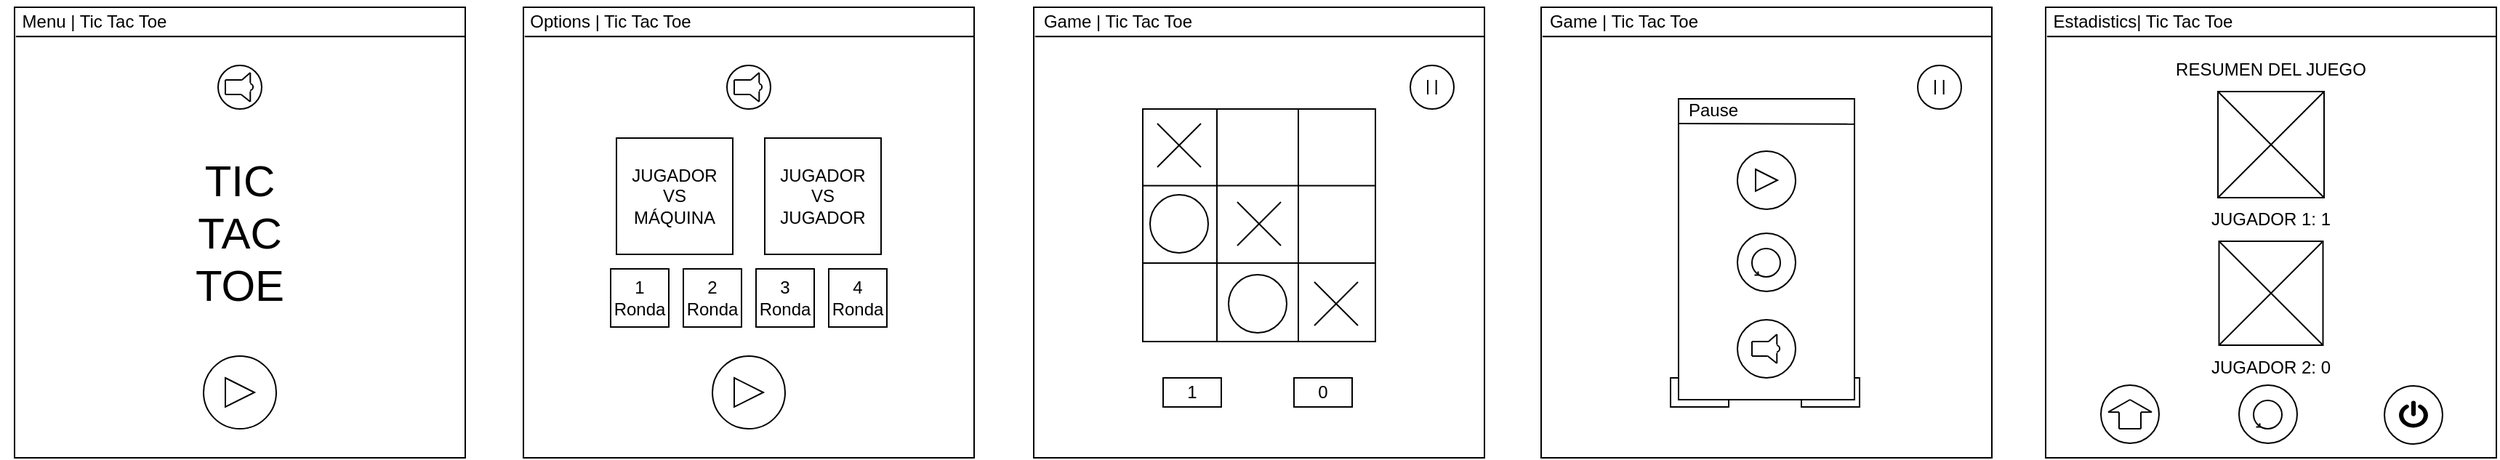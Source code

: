 <mxfile version="21.3.0" type="github">
  <diagram name="Page-1" id="p2y-8rMxKkZ-Jx49MLJK">
    <mxGraphModel dx="3585" dy="2005" grid="1" gridSize="10" guides="1" tooltips="1" connect="1" arrows="1" fold="1" page="1" pageScale="1" pageWidth="1100" pageHeight="850" math="0" shadow="0">
      <root>
        <mxCell id="0" />
        <mxCell id="1" parent="0" />
        <mxCell id="Co5YSO7kjZVxN_TYUV-m-1" value="" style="whiteSpace=wrap;html=1;aspect=fixed;" vertex="1" parent="1">
          <mxGeometry x="248" y="280" width="310" height="310" as="geometry" />
        </mxCell>
        <mxCell id="Co5YSO7kjZVxN_TYUV-m-2" value="TIC&lt;br style=&quot;font-size: 30px;&quot;&gt;TAC&lt;br style=&quot;font-size: 30px;&quot;&gt;TOE" style="text;html=1;strokeColor=none;fillColor=none;align=center;verticalAlign=middle;whiteSpace=wrap;rounded=0;fontSize=30;" vertex="1" parent="1">
          <mxGeometry x="373" y="420" width="60" height="30" as="geometry" />
        </mxCell>
        <mxCell id="Co5YSO7kjZVxN_TYUV-m-3" value="" style="endArrow=none;html=1;rounded=0;exitX=0.003;exitY=0.065;exitDx=0;exitDy=0;exitPerimeter=0;entryX=1;entryY=0.065;entryDx=0;entryDy=0;entryPerimeter=0;" edge="1" parent="1" source="Co5YSO7kjZVxN_TYUV-m-1" target="Co5YSO7kjZVxN_TYUV-m-1">
          <mxGeometry width="50" height="50" relative="1" as="geometry">
            <mxPoint x="488" y="560" as="sourcePoint" />
            <mxPoint x="538" y="510" as="targetPoint" />
          </mxGeometry>
        </mxCell>
        <mxCell id="Co5YSO7kjZVxN_TYUV-m-4" value="Menu | Tic Tac Toe" style="text;html=1;strokeColor=none;fillColor=none;align=center;verticalAlign=middle;whiteSpace=wrap;rounded=0;" vertex="1" parent="1">
          <mxGeometry x="238" y="275" width="130" height="30" as="geometry" />
        </mxCell>
        <mxCell id="Co5YSO7kjZVxN_TYUV-m-5" value="" style="ellipse;whiteSpace=wrap;html=1;aspect=fixed;" vertex="1" parent="1">
          <mxGeometry x="378" y="520" width="50" height="50" as="geometry" />
        </mxCell>
        <mxCell id="Co5YSO7kjZVxN_TYUV-m-6" value="" style="ellipse;whiteSpace=wrap;html=1;aspect=fixed;" vertex="1" parent="1">
          <mxGeometry x="388" y="320" width="30" height="30" as="geometry" />
        </mxCell>
        <mxCell id="Co5YSO7kjZVxN_TYUV-m-7" value="" style="whiteSpace=wrap;html=1;aspect=fixed;" vertex="1" parent="1">
          <mxGeometry x="598" y="280" width="310" height="310" as="geometry" />
        </mxCell>
        <mxCell id="Co5YSO7kjZVxN_TYUV-m-8" value="" style="endArrow=none;html=1;rounded=0;exitX=0.003;exitY=0.065;exitDx=0;exitDy=0;exitPerimeter=0;entryX=1;entryY=0.065;entryDx=0;entryDy=0;entryPerimeter=0;" edge="1" parent="1" source="Co5YSO7kjZVxN_TYUV-m-7" target="Co5YSO7kjZVxN_TYUV-m-7">
          <mxGeometry width="50" height="50" relative="1" as="geometry">
            <mxPoint x="838" y="560" as="sourcePoint" />
            <mxPoint x="888" y="510" as="targetPoint" />
          </mxGeometry>
        </mxCell>
        <mxCell id="Co5YSO7kjZVxN_TYUV-m-9" value="Options | Tic Tac Toe" style="text;html=1;strokeColor=none;fillColor=none;align=center;verticalAlign=middle;whiteSpace=wrap;rounded=0;" vertex="1" parent="1">
          <mxGeometry x="593" y="275" width="130" height="30" as="geometry" />
        </mxCell>
        <mxCell id="Co5YSO7kjZVxN_TYUV-m-10" value="" style="ellipse;whiteSpace=wrap;html=1;aspect=fixed;" vertex="1" parent="1">
          <mxGeometry x="738" y="320" width="30" height="30" as="geometry" />
        </mxCell>
        <mxCell id="Co5YSO7kjZVxN_TYUV-m-11" value="JUGADOR &lt;br&gt;VS &lt;br&gt;MÁQUINA" style="whiteSpace=wrap;html=1;aspect=fixed;" vertex="1" parent="1">
          <mxGeometry x="662" y="370" width="80" height="80" as="geometry" />
        </mxCell>
        <mxCell id="Co5YSO7kjZVxN_TYUV-m-12" value="JUGADOR &lt;br&gt;VS &lt;br&gt;JUGADOR" style="whiteSpace=wrap;html=1;aspect=fixed;" vertex="1" parent="1">
          <mxGeometry x="764" y="370" width="80" height="80" as="geometry" />
        </mxCell>
        <mxCell id="Co5YSO7kjZVxN_TYUV-m-13" value="1&lt;br&gt;Ronda" style="whiteSpace=wrap;html=1;aspect=fixed;" vertex="1" parent="1">
          <mxGeometry x="658" y="460" width="40" height="40" as="geometry" />
        </mxCell>
        <mxCell id="Co5YSO7kjZVxN_TYUV-m-14" value="2&lt;br&gt;Ronda" style="whiteSpace=wrap;html=1;aspect=fixed;" vertex="1" parent="1">
          <mxGeometry x="708" y="460" width="40" height="40" as="geometry" />
        </mxCell>
        <mxCell id="Co5YSO7kjZVxN_TYUV-m-15" value="3 Ronda" style="whiteSpace=wrap;html=1;aspect=fixed;" vertex="1" parent="1">
          <mxGeometry x="758" y="460" width="40" height="40" as="geometry" />
        </mxCell>
        <mxCell id="Co5YSO7kjZVxN_TYUV-m-16" value="4&lt;br&gt;Ronda" style="whiteSpace=wrap;html=1;aspect=fixed;" vertex="1" parent="1">
          <mxGeometry x="808" y="460" width="40" height="40" as="geometry" />
        </mxCell>
        <mxCell id="Co5YSO7kjZVxN_TYUV-m-17" value="" style="whiteSpace=wrap;html=1;aspect=fixed;" vertex="1" parent="1">
          <mxGeometry x="949" y="280" width="310" height="310" as="geometry" />
        </mxCell>
        <mxCell id="Co5YSO7kjZVxN_TYUV-m-18" value="" style="endArrow=none;html=1;rounded=0;exitX=0.003;exitY=0.065;exitDx=0;exitDy=0;exitPerimeter=0;entryX=1;entryY=0.065;entryDx=0;entryDy=0;entryPerimeter=0;" edge="1" parent="1" source="Co5YSO7kjZVxN_TYUV-m-17" target="Co5YSO7kjZVxN_TYUV-m-17">
          <mxGeometry width="50" height="50" relative="1" as="geometry">
            <mxPoint x="1189" y="560" as="sourcePoint" />
            <mxPoint x="1239" y="510" as="targetPoint" />
          </mxGeometry>
        </mxCell>
        <mxCell id="Co5YSO7kjZVxN_TYUV-m-19" value="Game | Tic Tac Toe" style="text;html=1;strokeColor=none;fillColor=none;align=center;verticalAlign=middle;whiteSpace=wrap;rounded=0;" vertex="1" parent="1">
          <mxGeometry x="942" y="275" width="130" height="30" as="geometry" />
        </mxCell>
        <mxCell id="Co5YSO7kjZVxN_TYUV-m-20" value="" style="ellipse;whiteSpace=wrap;html=1;aspect=fixed;" vertex="1" parent="1">
          <mxGeometry x="1208" y="320" width="30" height="30" as="geometry" />
        </mxCell>
        <mxCell id="Co5YSO7kjZVxN_TYUV-m-21" value="" style="whiteSpace=wrap;html=1;aspect=fixed;" vertex="1" parent="1">
          <mxGeometry x="1024" y="350" width="160" height="160" as="geometry" />
        </mxCell>
        <mxCell id="Co5YSO7kjZVxN_TYUV-m-22" value="1" style="rounded=0;whiteSpace=wrap;html=1;" vertex="1" parent="1">
          <mxGeometry x="1038" y="535" width="40" height="20" as="geometry" />
        </mxCell>
        <mxCell id="Co5YSO7kjZVxN_TYUV-m-23" value="0" style="rounded=0;whiteSpace=wrap;html=1;" vertex="1" parent="1">
          <mxGeometry x="1128" y="535" width="40" height="20" as="geometry" />
        </mxCell>
        <mxCell id="Co5YSO7kjZVxN_TYUV-m-24" value="" style="endArrow=none;html=1;rounded=0;" edge="1" parent="1">
          <mxGeometry width="50" height="50" relative="1" as="geometry">
            <mxPoint x="1075" y="510" as="sourcePoint" />
            <mxPoint x="1075" y="350" as="targetPoint" />
          </mxGeometry>
        </mxCell>
        <mxCell id="Co5YSO7kjZVxN_TYUV-m-25" value="" style="endArrow=none;html=1;rounded=0;" edge="1" parent="1">
          <mxGeometry width="50" height="50" relative="1" as="geometry">
            <mxPoint x="1131" y="510" as="sourcePoint" />
            <mxPoint x="1131" y="350" as="targetPoint" />
          </mxGeometry>
        </mxCell>
        <mxCell id="Co5YSO7kjZVxN_TYUV-m-26" value="" style="endArrow=none;html=1;rounded=0;" edge="1" parent="1">
          <mxGeometry width="50" height="50" relative="1" as="geometry">
            <mxPoint x="1024" y="402.71" as="sourcePoint" />
            <mxPoint x="1184" y="402.71" as="targetPoint" />
          </mxGeometry>
        </mxCell>
        <mxCell id="Co5YSO7kjZVxN_TYUV-m-27" value="" style="endArrow=none;html=1;rounded=0;" edge="1" parent="1">
          <mxGeometry width="50" height="50" relative="1" as="geometry">
            <mxPoint x="1024" y="456" as="sourcePoint" />
            <mxPoint x="1184" y="456" as="targetPoint" />
          </mxGeometry>
        </mxCell>
        <mxCell id="Co5YSO7kjZVxN_TYUV-m-28" value="" style="triangle;whiteSpace=wrap;html=1;" vertex="1" parent="1">
          <mxGeometry x="393" y="535" width="20" height="20" as="geometry" />
        </mxCell>
        <mxCell id="Co5YSO7kjZVxN_TYUV-m-29" value="" style="ellipse;whiteSpace=wrap;html=1;aspect=fixed;" vertex="1" parent="1">
          <mxGeometry x="728" y="520" width="50" height="50" as="geometry" />
        </mxCell>
        <mxCell id="Co5YSO7kjZVxN_TYUV-m-30" value="" style="triangle;whiteSpace=wrap;html=1;" vertex="1" parent="1">
          <mxGeometry x="743" y="535" width="20" height="20" as="geometry" />
        </mxCell>
        <mxCell id="Co5YSO7kjZVxN_TYUV-m-31" value="" style="endArrow=none;html=1;rounded=0;" edge="1" parent="1">
          <mxGeometry width="50" height="50" relative="1" as="geometry">
            <mxPoint x="1220" y="340" as="sourcePoint" />
            <mxPoint x="1220" y="330" as="targetPoint" />
          </mxGeometry>
        </mxCell>
        <mxCell id="Co5YSO7kjZVxN_TYUV-m-32" value="" style="endArrow=none;html=1;rounded=0;" edge="1" parent="1">
          <mxGeometry width="50" height="50" relative="1" as="geometry">
            <mxPoint x="1225.83" y="340" as="sourcePoint" />
            <mxPoint x="1225.83" y="330" as="targetPoint" />
          </mxGeometry>
        </mxCell>
        <mxCell id="Co5YSO7kjZVxN_TYUV-m-33" value="" style="ellipse;whiteSpace=wrap;html=1;aspect=fixed;" vertex="1" parent="1">
          <mxGeometry x="1083" y="464" width="40" height="40" as="geometry" />
        </mxCell>
        <mxCell id="Co5YSO7kjZVxN_TYUV-m-34" value="" style="ellipse;whiteSpace=wrap;html=1;aspect=fixed;" vertex="1" parent="1">
          <mxGeometry x="1029" y="409" width="40" height="40" as="geometry" />
        </mxCell>
        <mxCell id="Co5YSO7kjZVxN_TYUV-m-35" value="" style="endArrow=none;html=1;rounded=0;" edge="1" parent="1">
          <mxGeometry width="50" height="50" relative="1" as="geometry">
            <mxPoint x="1089" y="444" as="sourcePoint" />
            <mxPoint x="1119" y="414" as="targetPoint" />
          </mxGeometry>
        </mxCell>
        <mxCell id="Co5YSO7kjZVxN_TYUV-m-36" value="" style="endArrow=none;html=1;rounded=0;" edge="1" parent="1">
          <mxGeometry width="50" height="50" relative="1" as="geometry">
            <mxPoint x="1119" y="444" as="sourcePoint" />
            <mxPoint x="1089" y="414" as="targetPoint" />
          </mxGeometry>
        </mxCell>
        <mxCell id="Co5YSO7kjZVxN_TYUV-m-37" value="" style="endArrow=none;html=1;rounded=0;" edge="1" parent="1">
          <mxGeometry width="50" height="50" relative="1" as="geometry">
            <mxPoint x="1034" y="390" as="sourcePoint" />
            <mxPoint x="1064" y="360" as="targetPoint" />
          </mxGeometry>
        </mxCell>
        <mxCell id="Co5YSO7kjZVxN_TYUV-m-38" value="" style="endArrow=none;html=1;rounded=0;" edge="1" parent="1">
          <mxGeometry width="50" height="50" relative="1" as="geometry">
            <mxPoint x="1064" y="390" as="sourcePoint" />
            <mxPoint x="1034" y="360" as="targetPoint" />
          </mxGeometry>
        </mxCell>
        <mxCell id="Co5YSO7kjZVxN_TYUV-m-39" value="" style="endArrow=none;html=1;rounded=0;" edge="1" parent="1">
          <mxGeometry width="50" height="50" relative="1" as="geometry">
            <mxPoint x="1142" y="499" as="sourcePoint" />
            <mxPoint x="1172" y="469" as="targetPoint" />
          </mxGeometry>
        </mxCell>
        <mxCell id="Co5YSO7kjZVxN_TYUV-m-40" value="" style="endArrow=none;html=1;rounded=0;" edge="1" parent="1">
          <mxGeometry width="50" height="50" relative="1" as="geometry">
            <mxPoint x="1172" y="499" as="sourcePoint" />
            <mxPoint x="1142" y="469" as="targetPoint" />
          </mxGeometry>
        </mxCell>
        <mxCell id="Co5YSO7kjZVxN_TYUV-m-41" value="" style="whiteSpace=wrap;html=1;aspect=fixed;" vertex="1" parent="1">
          <mxGeometry x="1298" y="280" width="310" height="310" as="geometry" />
        </mxCell>
        <mxCell id="Co5YSO7kjZVxN_TYUV-m-42" value="" style="endArrow=none;html=1;rounded=0;exitX=0.003;exitY=0.065;exitDx=0;exitDy=0;exitPerimeter=0;entryX=1;entryY=0.065;entryDx=0;entryDy=0;entryPerimeter=0;" edge="1" parent="1" source="Co5YSO7kjZVxN_TYUV-m-41" target="Co5YSO7kjZVxN_TYUV-m-41">
          <mxGeometry width="50" height="50" relative="1" as="geometry">
            <mxPoint x="1538" y="560" as="sourcePoint" />
            <mxPoint x="1588" y="510" as="targetPoint" />
          </mxGeometry>
        </mxCell>
        <mxCell id="Co5YSO7kjZVxN_TYUV-m-43" value="" style="ellipse;whiteSpace=wrap;html=1;aspect=fixed;" vertex="1" parent="1">
          <mxGeometry x="1557" y="320" width="30" height="30" as="geometry" />
        </mxCell>
        <mxCell id="Co5YSO7kjZVxN_TYUV-m-44" value="1" style="rounded=0;whiteSpace=wrap;html=1;" vertex="1" parent="1">
          <mxGeometry x="1387" y="535" width="40" height="20" as="geometry" />
        </mxCell>
        <mxCell id="Co5YSO7kjZVxN_TYUV-m-45" value="0" style="rounded=0;whiteSpace=wrap;html=1;" vertex="1" parent="1">
          <mxGeometry x="1477" y="535" width="40" height="20" as="geometry" />
        </mxCell>
        <mxCell id="Co5YSO7kjZVxN_TYUV-m-46" value="" style="endArrow=none;html=1;rounded=0;" edge="1" parent="1">
          <mxGeometry width="50" height="50" relative="1" as="geometry">
            <mxPoint x="1569" y="340" as="sourcePoint" />
            <mxPoint x="1569" y="330" as="targetPoint" />
          </mxGeometry>
        </mxCell>
        <mxCell id="Co5YSO7kjZVxN_TYUV-m-47" value="" style="endArrow=none;html=1;rounded=0;" edge="1" parent="1">
          <mxGeometry width="50" height="50" relative="1" as="geometry">
            <mxPoint x="1574.83" y="340" as="sourcePoint" />
            <mxPoint x="1574.83" y="330" as="targetPoint" />
          </mxGeometry>
        </mxCell>
        <mxCell id="Co5YSO7kjZVxN_TYUV-m-48" value="" style="whiteSpace=wrap;html=1;" vertex="1" parent="1">
          <mxGeometry x="1392.5" y="343" width="121" height="207" as="geometry" />
        </mxCell>
        <mxCell id="Co5YSO7kjZVxN_TYUV-m-49" value="" style="endArrow=none;html=1;rounded=0;entryX=0.997;entryY=0.084;entryDx=0;entryDy=0;entryPerimeter=0;" edge="1" parent="1" target="Co5YSO7kjZVxN_TYUV-m-48">
          <mxGeometry width="50" height="50" relative="1" as="geometry">
            <mxPoint x="1392.5" y="360" as="sourcePoint" />
            <mxPoint x="1508" y="360" as="targetPoint" />
          </mxGeometry>
        </mxCell>
        <mxCell id="Co5YSO7kjZVxN_TYUV-m-50" value="" style="ellipse;whiteSpace=wrap;html=1;aspect=fixed;" vertex="1" parent="1">
          <mxGeometry x="1433" y="379" width="40" height="40" as="geometry" />
        </mxCell>
        <mxCell id="Co5YSO7kjZVxN_TYUV-m-51" value="" style="triangle;whiteSpace=wrap;html=1;" vertex="1" parent="1">
          <mxGeometry x="1445.5" y="391.5" width="15" height="15" as="geometry" />
        </mxCell>
        <mxCell id="Co5YSO7kjZVxN_TYUV-m-52" value="" style="ellipse;whiteSpace=wrap;html=1;aspect=fixed;" vertex="1" parent="1">
          <mxGeometry x="1433" y="435.5" width="40" height="40" as="geometry" />
        </mxCell>
        <mxCell id="Co5YSO7kjZVxN_TYUV-m-53" value="" style="ellipse;whiteSpace=wrap;html=1;aspect=fixed;" vertex="1" parent="1">
          <mxGeometry x="1433" y="495" width="40" height="40" as="geometry" />
        </mxCell>
        <mxCell id="Co5YSO7kjZVxN_TYUV-m-54" value="" style="group" vertex="1" connectable="0" parent="1">
          <mxGeometry x="1443" y="446" width="20" height="20" as="geometry" />
        </mxCell>
        <mxCell id="Co5YSO7kjZVxN_TYUV-m-55" value="" style="ellipse;whiteSpace=wrap;html=1;aspect=fixed;fillColor=none;movable=1;resizable=1;rotatable=1;deletable=1;editable=1;locked=0;connectable=1;" vertex="1" parent="Co5YSO7kjZVxN_TYUV-m-54">
          <mxGeometry width="19.512" height="19.512" as="geometry" />
        </mxCell>
        <mxCell id="Co5YSO7kjZVxN_TYUV-m-56" value="" style="endArrow=none;html=1;rounded=0;movable=1;resizable=1;rotatable=1;deletable=1;editable=1;locked=0;connectable=1;" edge="1" parent="Co5YSO7kjZVxN_TYUV-m-54">
          <mxGeometry width="50" height="50" relative="1" as="geometry">
            <mxPoint x="1.75" y="18.25" as="sourcePoint" />
            <mxPoint x="4.25" y="15.75" as="targetPoint" />
            <Array as="points">
              <mxPoint x="4.25" y="18.25" />
            </Array>
          </mxGeometry>
        </mxCell>
        <mxCell id="Co5YSO7kjZVxN_TYUV-m-57" value="" style="whiteSpace=wrap;html=1;aspect=fixed;" vertex="1" parent="1">
          <mxGeometry x="1645" y="280" width="310" height="310" as="geometry" />
        </mxCell>
        <mxCell id="Co5YSO7kjZVxN_TYUV-m-58" value="" style="endArrow=none;html=1;rounded=0;exitX=0.003;exitY=0.065;exitDx=0;exitDy=0;exitPerimeter=0;entryX=1;entryY=0.065;entryDx=0;entryDy=0;entryPerimeter=0;" edge="1" parent="1" source="Co5YSO7kjZVxN_TYUV-m-57" target="Co5YSO7kjZVxN_TYUV-m-57">
          <mxGeometry width="50" height="50" relative="1" as="geometry">
            <mxPoint x="1885" y="560" as="sourcePoint" />
            <mxPoint x="1935" y="510" as="targetPoint" />
          </mxGeometry>
        </mxCell>
        <mxCell id="Co5YSO7kjZVxN_TYUV-m-59" value="Estadistics| Tic Tac Toe" style="text;html=1;strokeColor=none;fillColor=none;align=center;verticalAlign=middle;whiteSpace=wrap;rounded=0;" vertex="1" parent="1">
          <mxGeometry x="1647" y="275" width="130" height="30" as="geometry" />
        </mxCell>
        <mxCell id="Co5YSO7kjZVxN_TYUV-m-60" value="RESUMEN DEL JUEGO" style="text;html=1;strokeColor=none;fillColor=none;align=center;verticalAlign=middle;whiteSpace=wrap;rounded=0;" vertex="1" parent="1">
          <mxGeometry x="1731" y="308" width="138" height="30" as="geometry" />
        </mxCell>
        <mxCell id="Co5YSO7kjZVxN_TYUV-m-61" value="" style="whiteSpace=wrap;html=1;aspect=fixed;" vertex="1" parent="1">
          <mxGeometry x="1763.5" y="338" width="73" height="73" as="geometry" />
        </mxCell>
        <mxCell id="Co5YSO7kjZVxN_TYUV-m-62" value="JUGADOR 1: 1" style="text;html=1;strokeColor=none;fillColor=none;align=center;verticalAlign=middle;whiteSpace=wrap;rounded=0;" vertex="1" parent="1">
          <mxGeometry x="1745" y="411" width="110" height="30" as="geometry" />
        </mxCell>
        <mxCell id="Co5YSO7kjZVxN_TYUV-m-63" value="JUGADOR 2: 0" style="text;html=1;strokeColor=none;fillColor=none;align=center;verticalAlign=middle;whiteSpace=wrap;rounded=0;" vertex="1" parent="1">
          <mxGeometry x="1745" y="512.5" width="110" height="30" as="geometry" />
        </mxCell>
        <mxCell id="Co5YSO7kjZVxN_TYUV-m-64" value="" style="ellipse;whiteSpace=wrap;html=1;aspect=fixed;" vertex="1" parent="1">
          <mxGeometry x="1683" y="540" width="40" height="40" as="geometry" />
        </mxCell>
        <mxCell id="Co5YSO7kjZVxN_TYUV-m-65" value="" style="ellipse;whiteSpace=wrap;html=1;aspect=fixed;" vertex="1" parent="1">
          <mxGeometry x="1778" y="540" width="40" height="40" as="geometry" />
        </mxCell>
        <mxCell id="Co5YSO7kjZVxN_TYUV-m-66" value="" style="group" vertex="1" connectable="0" parent="1">
          <mxGeometry x="1788" y="550.5" width="20" height="20" as="geometry" />
        </mxCell>
        <mxCell id="Co5YSO7kjZVxN_TYUV-m-67" value="" style="ellipse;whiteSpace=wrap;html=1;aspect=fixed;fillColor=none;movable=1;resizable=1;rotatable=1;deletable=1;editable=1;locked=0;connectable=1;" vertex="1" parent="Co5YSO7kjZVxN_TYUV-m-66">
          <mxGeometry width="19.512" height="19.512" as="geometry" />
        </mxCell>
        <mxCell id="Co5YSO7kjZVxN_TYUV-m-68" value="" style="endArrow=none;html=1;rounded=0;movable=1;resizable=1;rotatable=1;deletable=1;editable=1;locked=0;connectable=1;" edge="1" parent="Co5YSO7kjZVxN_TYUV-m-66">
          <mxGeometry width="50" height="50" relative="1" as="geometry">
            <mxPoint x="1.75" y="18.25" as="sourcePoint" />
            <mxPoint x="4.25" y="15.75" as="targetPoint" />
            <Array as="points">
              <mxPoint x="4.25" y="18.25" />
            </Array>
          </mxGeometry>
        </mxCell>
        <mxCell id="Co5YSO7kjZVxN_TYUV-m-69" value="" style="ellipse;whiteSpace=wrap;html=1;aspect=fixed;" vertex="1" parent="1">
          <mxGeometry x="1878" y="540.5" width="40" height="40" as="geometry" />
        </mxCell>
        <mxCell id="Co5YSO7kjZVxN_TYUV-m-70" value="" style="shape=mxgraph.signs.tech.power;html=1;pointerEvents=1;fillColor=#000000;strokeColor=none;verticalLabelPosition=bottom;verticalAlign=top;align=center;sketch=0;" vertex="1" parent="1">
          <mxGeometry x="1888" y="550.75" width="20" height="18.5" as="geometry" />
        </mxCell>
        <mxCell id="Co5YSO7kjZVxN_TYUV-m-71" value="" style="group" vertex="1" connectable="0" parent="1">
          <mxGeometry x="743" y="325" width="20" height="20" as="geometry" />
        </mxCell>
        <mxCell id="Co5YSO7kjZVxN_TYUV-m-72" value="" style="endArrow=none;html=1;rounded=0;" edge="1" parent="Co5YSO7kjZVxN_TYUV-m-71">
          <mxGeometry width="50" height="50" relative="1" as="geometry">
            <mxPoint y="15" as="sourcePoint" />
            <mxPoint y="5" as="targetPoint" />
          </mxGeometry>
        </mxCell>
        <mxCell id="Co5YSO7kjZVxN_TYUV-m-73" value="" style="endArrow=none;html=1;rounded=0;" edge="1" parent="Co5YSO7kjZVxN_TYUV-m-71">
          <mxGeometry width="50" height="50" relative="1" as="geometry">
            <mxPoint y="5" as="sourcePoint" />
            <mxPoint x="11.429" y="5" as="targetPoint" />
          </mxGeometry>
        </mxCell>
        <mxCell id="Co5YSO7kjZVxN_TYUV-m-74" value="" style="endArrow=none;html=1;rounded=0;" edge="1" parent="Co5YSO7kjZVxN_TYUV-m-71">
          <mxGeometry width="50" height="50" relative="1" as="geometry">
            <mxPoint y="15" as="sourcePoint" />
            <mxPoint x="10.857" y="15" as="targetPoint" />
          </mxGeometry>
        </mxCell>
        <mxCell id="Co5YSO7kjZVxN_TYUV-m-75" value="" style="endArrow=none;html=1;rounded=0;" edge="1" parent="Co5YSO7kjZVxN_TYUV-m-71">
          <mxGeometry width="50" height="50" relative="1" as="geometry">
            <mxPoint x="11.429" y="5" as="sourcePoint" />
            <mxPoint x="17.143" as="targetPoint" />
          </mxGeometry>
        </mxCell>
        <mxCell id="Co5YSO7kjZVxN_TYUV-m-76" value="" style="endArrow=none;html=1;rounded=0;" edge="1" parent="Co5YSO7kjZVxN_TYUV-m-71">
          <mxGeometry width="50" height="50" relative="1" as="geometry">
            <mxPoint x="10.857" y="15" as="sourcePoint" />
            <mxPoint x="17.143" y="20" as="targetPoint" />
          </mxGeometry>
        </mxCell>
        <mxCell id="Co5YSO7kjZVxN_TYUV-m-77" value="" style="endArrow=none;html=1;rounded=0;" edge="1" parent="Co5YSO7kjZVxN_TYUV-m-71">
          <mxGeometry width="50" height="50" relative="1" as="geometry">
            <mxPoint x="17.143" y="20" as="sourcePoint" />
            <mxPoint x="17.143" as="targetPoint" />
          </mxGeometry>
        </mxCell>
        <mxCell id="Co5YSO7kjZVxN_TYUV-m-78" value="" style="ellipse;whiteSpace=wrap;html=1;aspect=fixed;" vertex="1" parent="Co5YSO7kjZVxN_TYUV-m-71">
          <mxGeometry x="14.286" y="7.5" width="4.762" height="4.762" as="geometry" />
        </mxCell>
        <mxCell id="Co5YSO7kjZVxN_TYUV-m-79" value="" style="rounded=0;whiteSpace=wrap;html=1;strokeColor=#ffffff;" vertex="1" parent="Co5YSO7kjZVxN_TYUV-m-71">
          <mxGeometry x="3.429" y="7.5" width="13.143" height="5" as="geometry" />
        </mxCell>
        <mxCell id="Co5YSO7kjZVxN_TYUV-m-80" value="" style="group" vertex="1" connectable="0" parent="1">
          <mxGeometry x="393" y="325" width="20" height="20" as="geometry" />
        </mxCell>
        <mxCell id="Co5YSO7kjZVxN_TYUV-m-81" value="" style="endArrow=none;html=1;rounded=0;" edge="1" parent="Co5YSO7kjZVxN_TYUV-m-80">
          <mxGeometry width="50" height="50" relative="1" as="geometry">
            <mxPoint y="15" as="sourcePoint" />
            <mxPoint y="5" as="targetPoint" />
          </mxGeometry>
        </mxCell>
        <mxCell id="Co5YSO7kjZVxN_TYUV-m-82" value="" style="endArrow=none;html=1;rounded=0;" edge="1" parent="Co5YSO7kjZVxN_TYUV-m-80">
          <mxGeometry width="50" height="50" relative="1" as="geometry">
            <mxPoint y="5" as="sourcePoint" />
            <mxPoint x="11.429" y="5" as="targetPoint" />
          </mxGeometry>
        </mxCell>
        <mxCell id="Co5YSO7kjZVxN_TYUV-m-83" value="" style="endArrow=none;html=1;rounded=0;" edge="1" parent="Co5YSO7kjZVxN_TYUV-m-80">
          <mxGeometry width="50" height="50" relative="1" as="geometry">
            <mxPoint y="15" as="sourcePoint" />
            <mxPoint x="10.857" y="15" as="targetPoint" />
          </mxGeometry>
        </mxCell>
        <mxCell id="Co5YSO7kjZVxN_TYUV-m-84" value="" style="endArrow=none;html=1;rounded=0;" edge="1" parent="Co5YSO7kjZVxN_TYUV-m-80">
          <mxGeometry width="50" height="50" relative="1" as="geometry">
            <mxPoint x="11.429" y="5" as="sourcePoint" />
            <mxPoint x="17.143" as="targetPoint" />
          </mxGeometry>
        </mxCell>
        <mxCell id="Co5YSO7kjZVxN_TYUV-m-85" value="" style="endArrow=none;html=1;rounded=0;" edge="1" parent="Co5YSO7kjZVxN_TYUV-m-80">
          <mxGeometry width="50" height="50" relative="1" as="geometry">
            <mxPoint x="10.857" y="15" as="sourcePoint" />
            <mxPoint x="17.143" y="20" as="targetPoint" />
          </mxGeometry>
        </mxCell>
        <mxCell id="Co5YSO7kjZVxN_TYUV-m-86" value="" style="endArrow=none;html=1;rounded=0;" edge="1" parent="Co5YSO7kjZVxN_TYUV-m-80">
          <mxGeometry width="50" height="50" relative="1" as="geometry">
            <mxPoint x="17.143" y="20" as="sourcePoint" />
            <mxPoint x="17.143" as="targetPoint" />
          </mxGeometry>
        </mxCell>
        <mxCell id="Co5YSO7kjZVxN_TYUV-m-87" value="" style="ellipse;whiteSpace=wrap;html=1;aspect=fixed;" vertex="1" parent="Co5YSO7kjZVxN_TYUV-m-80">
          <mxGeometry x="14.286" y="7.5" width="4.762" height="4.762" as="geometry" />
        </mxCell>
        <mxCell id="Co5YSO7kjZVxN_TYUV-m-88" value="" style="rounded=0;whiteSpace=wrap;html=1;strokeColor=#ffffff;" vertex="1" parent="Co5YSO7kjZVxN_TYUV-m-80">
          <mxGeometry x="3.429" y="7.5" width="13.143" height="5" as="geometry" />
        </mxCell>
        <mxCell id="Co5YSO7kjZVxN_TYUV-m-89" value="" style="group" vertex="1" connectable="0" parent="1">
          <mxGeometry x="1443" y="505" width="20" height="20" as="geometry" />
        </mxCell>
        <mxCell id="Co5YSO7kjZVxN_TYUV-m-90" value="" style="endArrow=none;html=1;rounded=0;" edge="1" parent="Co5YSO7kjZVxN_TYUV-m-89">
          <mxGeometry width="50" height="50" relative="1" as="geometry">
            <mxPoint y="15" as="sourcePoint" />
            <mxPoint y="5" as="targetPoint" />
          </mxGeometry>
        </mxCell>
        <mxCell id="Co5YSO7kjZVxN_TYUV-m-91" value="" style="endArrow=none;html=1;rounded=0;" edge="1" parent="Co5YSO7kjZVxN_TYUV-m-89">
          <mxGeometry width="50" height="50" relative="1" as="geometry">
            <mxPoint y="5" as="sourcePoint" />
            <mxPoint x="11.429" y="5" as="targetPoint" />
          </mxGeometry>
        </mxCell>
        <mxCell id="Co5YSO7kjZVxN_TYUV-m-92" value="" style="endArrow=none;html=1;rounded=0;" edge="1" parent="Co5YSO7kjZVxN_TYUV-m-89">
          <mxGeometry width="50" height="50" relative="1" as="geometry">
            <mxPoint y="15" as="sourcePoint" />
            <mxPoint x="10.857" y="15" as="targetPoint" />
          </mxGeometry>
        </mxCell>
        <mxCell id="Co5YSO7kjZVxN_TYUV-m-93" value="" style="endArrow=none;html=1;rounded=0;" edge="1" parent="Co5YSO7kjZVxN_TYUV-m-89">
          <mxGeometry width="50" height="50" relative="1" as="geometry">
            <mxPoint x="11.429" y="5" as="sourcePoint" />
            <mxPoint x="17.143" as="targetPoint" />
          </mxGeometry>
        </mxCell>
        <mxCell id="Co5YSO7kjZVxN_TYUV-m-94" value="" style="endArrow=none;html=1;rounded=0;" edge="1" parent="Co5YSO7kjZVxN_TYUV-m-89">
          <mxGeometry width="50" height="50" relative="1" as="geometry">
            <mxPoint x="10.857" y="15" as="sourcePoint" />
            <mxPoint x="17.143" y="20" as="targetPoint" />
          </mxGeometry>
        </mxCell>
        <mxCell id="Co5YSO7kjZVxN_TYUV-m-95" value="" style="endArrow=none;html=1;rounded=0;" edge="1" parent="Co5YSO7kjZVxN_TYUV-m-89">
          <mxGeometry width="50" height="50" relative="1" as="geometry">
            <mxPoint x="17.143" y="20" as="sourcePoint" />
            <mxPoint x="17.143" as="targetPoint" />
          </mxGeometry>
        </mxCell>
        <mxCell id="Co5YSO7kjZVxN_TYUV-m-96" value="" style="ellipse;whiteSpace=wrap;html=1;aspect=fixed;" vertex="1" parent="Co5YSO7kjZVxN_TYUV-m-89">
          <mxGeometry x="14.286" y="7.5" width="4.762" height="4.762" as="geometry" />
        </mxCell>
        <mxCell id="Co5YSO7kjZVxN_TYUV-m-97" value="" style="rounded=0;whiteSpace=wrap;html=1;strokeColor=#ffffff;" vertex="1" parent="Co5YSO7kjZVxN_TYUV-m-89">
          <mxGeometry x="3.429" y="7.5" width="13.143" height="5" as="geometry" />
        </mxCell>
        <mxCell id="Co5YSO7kjZVxN_TYUV-m-98" value="Pause" style="text;html=1;strokeColor=none;fillColor=none;align=center;verticalAlign=middle;whiteSpace=wrap;rounded=0;" vertex="1" parent="1">
          <mxGeometry x="1398.5" y="345" width="34.5" height="12" as="geometry" />
        </mxCell>
        <mxCell id="Co5YSO7kjZVxN_TYUV-m-99" value="" style="group" vertex="1" connectable="0" parent="1">
          <mxGeometry x="1688" y="550" width="30" height="20" as="geometry" />
        </mxCell>
        <mxCell id="Co5YSO7kjZVxN_TYUV-m-100" value="" style="endArrow=none;html=1;rounded=0;" edge="1" parent="Co5YSO7kjZVxN_TYUV-m-99">
          <mxGeometry width="50" height="50" relative="1" as="geometry">
            <mxPoint x="7.5" y="20" as="sourcePoint" />
            <mxPoint x="7.5" y="8.571" as="targetPoint" />
          </mxGeometry>
        </mxCell>
        <mxCell id="Co5YSO7kjZVxN_TYUV-m-101" value="" style="endArrow=none;html=1;rounded=0;" edge="1" parent="Co5YSO7kjZVxN_TYUV-m-99">
          <mxGeometry width="50" height="50" relative="1" as="geometry">
            <mxPoint x="22.5" y="20" as="sourcePoint" />
            <mxPoint x="22.5" y="8.571" as="targetPoint" />
          </mxGeometry>
        </mxCell>
        <mxCell id="Co5YSO7kjZVxN_TYUV-m-102" value="" style="endArrow=none;html=1;rounded=0;" edge="1" parent="Co5YSO7kjZVxN_TYUV-m-99">
          <mxGeometry width="50" height="50" relative="1" as="geometry">
            <mxPoint x="7.5" y="20" as="sourcePoint" />
            <mxPoint x="22.5" y="20" as="targetPoint" />
          </mxGeometry>
        </mxCell>
        <mxCell id="Co5YSO7kjZVxN_TYUV-m-103" value="" style="endArrow=none;html=1;rounded=0;" edge="1" parent="Co5YSO7kjZVxN_TYUV-m-99">
          <mxGeometry width="50" height="50" relative="1" as="geometry">
            <mxPoint x="22.5" y="8.571" as="sourcePoint" />
            <mxPoint x="30" y="8.571" as="targetPoint" />
          </mxGeometry>
        </mxCell>
        <mxCell id="Co5YSO7kjZVxN_TYUV-m-104" value="" style="endArrow=none;html=1;rounded=0;" edge="1" parent="Co5YSO7kjZVxN_TYUV-m-99">
          <mxGeometry width="50" height="50" relative="1" as="geometry">
            <mxPoint y="8.571" as="sourcePoint" />
            <mxPoint x="7.5" y="8.571" as="targetPoint" />
          </mxGeometry>
        </mxCell>
        <mxCell id="Co5YSO7kjZVxN_TYUV-m-105" value="" style="endArrow=none;html=1;rounded=0;" edge="1" parent="Co5YSO7kjZVxN_TYUV-m-99">
          <mxGeometry width="50" height="50" relative="1" as="geometry">
            <mxPoint y="8.571" as="sourcePoint" />
            <mxPoint x="15" as="targetPoint" />
          </mxGeometry>
        </mxCell>
        <mxCell id="Co5YSO7kjZVxN_TYUV-m-106" value="" style="endArrow=none;html=1;rounded=0;" edge="1" parent="Co5YSO7kjZVxN_TYUV-m-99">
          <mxGeometry width="50" height="50" relative="1" as="geometry">
            <mxPoint x="30" y="8.571" as="sourcePoint" />
            <mxPoint x="15" as="targetPoint" />
          </mxGeometry>
        </mxCell>
        <mxCell id="Co5YSO7kjZVxN_TYUV-m-107" value="Game | Tic Tac Toe" style="text;html=1;strokeColor=none;fillColor=none;align=center;verticalAlign=middle;whiteSpace=wrap;rounded=0;" vertex="1" parent="1">
          <mxGeometry x="1290" y="275" width="130" height="30" as="geometry" />
        </mxCell>
        <mxCell id="Co5YSO7kjZVxN_TYUV-m-108" value="" style="endArrow=none;html=1;rounded=0;entryX=1;entryY=0;entryDx=0;entryDy=0;exitX=0;exitY=1;exitDx=0;exitDy=0;" edge="1" parent="1" source="Co5YSO7kjZVxN_TYUV-m-61" target="Co5YSO7kjZVxN_TYUV-m-61">
          <mxGeometry width="50" height="50" relative="1" as="geometry">
            <mxPoint x="1763.5" y="411" as="sourcePoint" />
            <mxPoint x="1813.5" y="361" as="targetPoint" />
          </mxGeometry>
        </mxCell>
        <mxCell id="Co5YSO7kjZVxN_TYUV-m-109" value="" style="endArrow=none;html=1;rounded=0;exitX=1;exitY=1;exitDx=0;exitDy=0;entryX=0;entryY=0;entryDx=0;entryDy=0;" edge="1" parent="1" source="Co5YSO7kjZVxN_TYUV-m-61" target="Co5YSO7kjZVxN_TYUV-m-61">
          <mxGeometry width="50" height="50" relative="1" as="geometry">
            <mxPoint x="1981" y="386" as="sourcePoint" />
            <mxPoint x="2031" y="336" as="targetPoint" />
          </mxGeometry>
        </mxCell>
        <mxCell id="Co5YSO7kjZVxN_TYUV-m-110" value="" style="group" vertex="1" connectable="0" parent="1">
          <mxGeometry x="1764.25" y="441" width="71.5" height="71.5" as="geometry" />
        </mxCell>
        <mxCell id="Co5YSO7kjZVxN_TYUV-m-111" value="" style="whiteSpace=wrap;html=1;aspect=fixed;" vertex="1" parent="Co5YSO7kjZVxN_TYUV-m-110">
          <mxGeometry width="71.5" height="71.5" as="geometry" />
        </mxCell>
        <mxCell id="Co5YSO7kjZVxN_TYUV-m-112" value="" style="endArrow=none;html=1;rounded=0;entryX=1;entryY=0;entryDx=0;entryDy=0;exitX=0;exitY=1;exitDx=0;exitDy=0;" edge="1" parent="Co5YSO7kjZVxN_TYUV-m-110" source="Co5YSO7kjZVxN_TYUV-m-111" target="Co5YSO7kjZVxN_TYUV-m-111">
          <mxGeometry width="50" height="50" relative="1" as="geometry">
            <mxPoint x="215.75" y="34.5" as="sourcePoint" />
            <mxPoint x="289.25" y="-38.5" as="targetPoint" />
          </mxGeometry>
        </mxCell>
        <mxCell id="Co5YSO7kjZVxN_TYUV-m-113" value="" style="endArrow=none;html=1;rounded=0;exitX=1;exitY=1;exitDx=0;exitDy=0;entryX=0;entryY=0;entryDx=0;entryDy=0;" edge="1" parent="Co5YSO7kjZVxN_TYUV-m-110" source="Co5YSO7kjZVxN_TYUV-m-111" target="Co5YSO7kjZVxN_TYUV-m-111">
          <mxGeometry width="50" height="50" relative="1" as="geometry">
            <mxPoint x="289.25" y="34.5" as="sourcePoint" />
            <mxPoint x="216.25" y="-38.5" as="targetPoint" />
          </mxGeometry>
        </mxCell>
      </root>
    </mxGraphModel>
  </diagram>
</mxfile>

